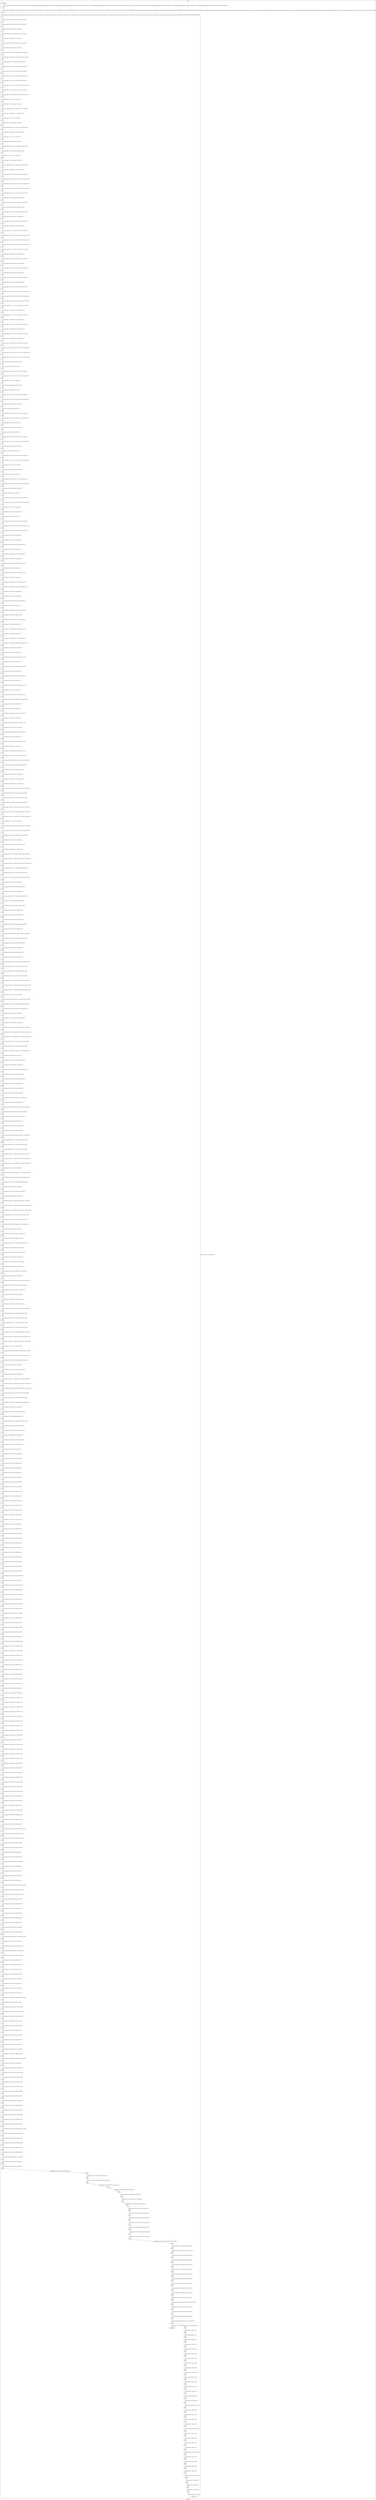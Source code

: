digraph G {
label="Btor2XCFA";
subgraph cluster_0 {
label="main";
main_init[];
l1[];
l3[];
l4[];
l5[];
l6[];
l7[];
l8[];
l9[];
l10[];
l11[];
l12[];
l13[];
l14[];
l15[];
l16[];
l17[];
l18[];
l19[];
l20[];
l21[];
l22[];
l23[];
l24[];
l25[];
l26[];
l27[];
l28[];
l29[];
l30[];
l31[];
l32[];
l33[];
l34[];
l35[];
l36[];
l37[];
l38[];
l39[];
l40[];
l41[];
l42[];
l43[];
l44[];
l45[];
l46[];
l47[];
l48[];
l49[];
l50[];
l51[];
l52[];
l53[];
l54[];
l55[];
l56[];
l57[];
l58[];
l59[];
l60[];
l61[];
l62[];
l63[];
l64[];
l65[];
l66[];
l67[];
l68[];
l69[];
l70[];
l71[];
l72[];
l73[];
l74[];
l75[];
l76[];
l77[];
l78[];
l79[];
l80[];
l81[];
l82[];
l83[];
l84[];
l85[];
l86[];
l87[];
l88[];
l89[];
l90[];
l91[];
l92[];
l93[];
l94[];
l95[];
l96[];
l97[];
l98[];
l99[];
l100[];
l101[];
l102[];
l103[];
l104[];
l105[];
l106[];
l107[];
l108[];
l109[];
l110[];
l111[];
l112[];
l113[];
l114[];
l115[];
l116[];
l117[];
l118[];
l119[];
l120[];
l121[];
l122[];
l123[];
l124[];
l125[];
l126[];
l127[];
l128[];
l129[];
l130[];
l131[];
l132[];
l133[];
l134[];
l135[];
l136[];
l137[];
l138[];
l139[];
l140[];
l141[];
l142[];
l143[];
l144[];
l145[];
l146[];
l147[];
l148[];
l149[];
l150[];
l151[];
l152[];
l153[];
l154[];
l155[];
l156[];
l157[];
l158[];
l159[];
l160[];
l161[];
l162[];
l163[];
l164[];
l165[];
l166[];
l167[];
l168[];
l169[];
l170[];
l171[];
l172[];
l173[];
l174[];
l175[];
l176[];
l177[];
l178[];
l179[];
l180[];
l181[];
l182[];
l183[];
l184[];
l185[];
l186[];
l187[];
l188[];
l189[];
l190[];
l191[];
l192[];
l193[];
l194[];
l195[];
l196[];
l197[];
l198[];
l199[];
l200[];
l201[];
l202[];
l203[];
l204[];
l205[];
l206[];
l207[];
l208[];
l209[];
l210[];
l211[];
l212[];
l213[];
l214[];
l215[];
l216[];
l217[];
l218[];
l219[];
l220[];
l221[];
l222[];
l223[];
l224[];
l225[];
l226[];
l227[];
l228[];
l229[];
l230[];
l231[];
l232[];
l233[];
l234[];
l235[];
l236[];
l237[];
l238[];
l239[];
l240[];
l241[];
l242[];
l243[];
l244[];
l245[];
l246[];
l247[];
l248[];
l249[];
l250[];
l251[];
l252[];
l253[];
l254[];
l255[];
l256[];
l257[];
l258[];
l259[];
l260[];
l261[];
l262[];
l263[];
l264[];
l265[];
l266[];
l267[];
l268[];
l269[];
l270[];
l271[];
l272[];
l273[];
l274[];
l275[];
l276[];
l277[];
l278[];
l279[];
l280[];
l281[];
l282[];
l283[];
l284[];
l285[];
l286[];
l287[];
l288[];
l289[];
l290[];
l291[];
l292[];
l293[];
l294[];
l295[];
l296[];
l297[];
l298[];
l299[];
l300[];
l301[];
l302[];
l303[];
l304[];
l305[];
l306[];
l307[];
l308[];
l309[];
l310[];
l311[];
l312[];
l313[];
l314[];
l315[];
l316[];
l317[];
l318[];
l319[];
l320[];
l321[];
l322[];
l323[];
l324[];
l325[];
l326[];
l327[];
l328[];
l329[];
l330[];
l331[];
l332[];
l333[];
l334[];
l335[];
l336[];
l337[];
l338[];
l339[];
l340[];
l341[];
l342[];
l343[];
l344[];
l345[];
l346[];
l347[];
l348[];
l349[];
l350[];
l351[];
l352[];
l353[];
l354[];
l355[];
l356[];
l357[];
l358[];
l359[];
l360[];
l361[];
l362[];
l363[];
l364[];
l365[];
l366[];
l367[];
l368[];
l369[];
l370[];
l371[];
l372[];
l373[];
l374[];
l375[];
l376[];
l377[];
l378[];
l379[];
l380[];
l381[];
l382[];
l383[];
l384[];
l385[];
l386[];
l387[];
l388[];
l389[];
l390[];
l391[];
l392[];
l393[];
l394[];
l395[];
l396[];
l397[];
l398[];
l399[];
l400[];
l401[];
l402[];
l403[];
l404[];
l405[];
l406[];
l407[];
l408[];
l409[];
l410[];
l411[];
l412[];
l413[];
l414[];
l415[];
l416[];
l417[];
l418[];
l419[];
l420[];
l421[];
l422[];
l423[];
l424[];
l425[];
l426[];
l427[];
l428[];
l429[];
l430[];
l431[];
l432[];
l433[];
l434[];
l435[];
l436[];
l437[];
l438[];
l439[];
l440[];
l441[];
l442[];
l443[];
l444[];
l445[];
l446[];
l447[];
l448[];
l449[];
l450[];
l451[];
l452[];
l453[];
l454[];
l455[];
l456[];
l457[];
l458[];
l459[];
l460[];
l461[];
l462[];
l463[];
l464[];
l465[];
l466[];
l467[];
l468[];
l469[];
l470[];
l471[];
l472[];
l473[];
l474[];
l475[];
l476[];
l477[];
l478[];
l479[];
l480[];
l481[];
l482[];
l483[];
l484[];
l485[];
l486[];
l487[];
l488[];
l489[];
l490[];
l491[];
l492[];
l493[];
l494[];
l495[];
l496[];
main_error[];
l497[];
l498[];
l499[];
l500[];
l501[];
l502[];
l503[];
l504[];
l505[];
l506[];
l507[];
l508[];
l509[];
l510[];
l511[];
l512[];
l513[];
l514[];
l515[];
l516[];
l517[];
l518[];
l519[];
l520[];
l521[];
l522[];
l523[];
l524[];
l525[];
l526[];
l527[];
l528[];
l529[];
l530[];
l531[];
l532[];
l533[];
main_init -> l1 [label="[(assign const_5 #b00000000),(assign const_38 #b0),(assign const_81 #b00000000000000000000000000000001),(assign const_82 #b00000000000000000000000000000000),(assign const_94 #b00000000),(assign const_115 #b000000000000000000000000),(assign const_120 #b00000011),(assign const_126 #b00000010),(assign const_132 #b00000001),(assign const_156 #b00000000000000000000000000000010),(assign const_170 #b00000000000000000000000000000011),(assign const_313 #b00000000000000000000000000000100),(assign const_338 #b00000100)] "];
l3 -> l4 [label="[(havoc input_93),(havoc input_95),(havoc input_99),(havoc input_100),(havoc input_104),(havoc input_105),(havoc input_109),(havoc input_110),(havoc input_114),(havoc input_121),(havoc input_127),(havoc input_133),(havoc input_184),(havoc input_187),(havoc input_191),(havoc input_198),(havoc input_201),(havoc input_205),(havoc input_212),(havoc input_215),(havoc input_219),(havoc input_226),(havoc input_229),(havoc input_233),(havoc input_243),(havoc input_261),(havoc input_279),(havoc input_297)] "];
l4 -> l5 [label="[(assign ternary_83 (ite (= state_41 #b1) const_81 const_82))] "];
l5 -> l6 [label="[(assign ternary_84 (ite (= state_51 #b1) const_81 const_82))] "];
l6 -> l7 [label="[(assign binary_85 (bvadd ternary_83 ternary_84))] "];
l7 -> l8 [label="[(assign ternary_86 (ite (= state_61 #b1) const_81 const_82))] "];
l8 -> l9 [label="[(assign binary_87 (bvadd binary_85 ternary_86))] "];
l9 -> l10 [label="[(assign ternary_88 (ite (= state_71 #b1) const_81 const_82))] "];
l10 -> l11 [label="[(assign binary_89 (bvadd binary_87 ternary_88))] "];
l11 -> l12 [label="[(assign comparison_90 (ite (bvule binary_89 const_81) #b1 #b0))] "];
l12 -> l13 [label="[(assign binary_91 (bvand (bvnot state_79) (bvnot comparison_90)))] "];
l13 -> l14 [label="[(assign ternary_96 (ite (= input_95 #b1) state_22 state_6))] "];
l14 -> l15 [label="[(assign ternary_97 (ite (= input_93 #b1) const_94 ternary_96))] "];
l15 -> l16 [label="[(assign ternary_101 (ite (= input_100 #b1) state_26 state_8))] "];
l16 -> l17 [label="[(assign ternary_102 (ite (= input_99 #b1) const_94 ternary_101))] "];
l17 -> l18 [label="[(assign ternary_106 (ite (= input_105 #b1) state_30 state_10))] "];
l18 -> l19 [label="[(assign ternary_107 (ite (= input_104 #b1) const_94 ternary_106))] "];
l19 -> l20 [label="[(assign ternary_111 (ite (= input_110 #b1) state_34 state_12))] "];
l20 -> l21 [label="[(assign ternary_112 (ite (= input_109 #b1) const_94 ternary_111))] "];
l21 -> l22 [label="[(assign binary_116 (++ const_115 state_34))] "];
l22 -> l23 [label="[(assign binary_117 (bvsub binary_116 const_81))] "];
l23 -> l24 [label="[(assign comparison_118 (ite (= const_82 binary_117) #b1 #b0))] "];
l24 -> l25 [label="[(assign binary_119 (bvand input_114 comparison_118))] "];
l25 -> l26 [label="[(assign binary_122 (++ const_115 state_30))] "];
l26 -> l27 [label="[(assign binary_123 (bvsub binary_122 const_81))] "];
l27 -> l28 [label="[(assign comparison_124 (ite (= const_82 binary_123) #b1 #b0))] "];
l28 -> l29 [label="[(assign binary_125 (bvand input_121 comparison_124))] "];
l29 -> l30 [label="[(assign binary_128 (++ const_115 state_26))] "];
l30 -> l31 [label="[(assign binary_129 (bvsub binary_128 const_81))] "];
l31 -> l32 [label="[(assign comparison_130 (ite (= const_82 binary_129) #b1 #b0))] "];
l32 -> l33 [label="[(assign binary_131 (bvand input_127 comparison_130))] "];
l33 -> l34 [label="[(assign binary_134 (++ const_115 state_22))] "];
l34 -> l35 [label="[(assign binary_135 (bvsub binary_134 const_81))] "];
l35 -> l36 [label="[(assign comparison_136 (ite (= const_82 binary_135) #b1 #b0))] "];
l36 -> l37 [label="[(assign binary_137 (bvand input_133 comparison_136))] "];
l37 -> l38 [label="[(assign ternary_138 (ite (= binary_137 #b1) const_94 state_14))] "];
l38 -> l39 [label="[(assign ternary_139 (ite (= binary_131 #b1) const_132 ternary_138))] "];
l39 -> l40 [label="[(assign ternary_140 (ite (= binary_125 #b1) const_126 ternary_139))] "];
l40 -> l41 [label="[(assign ternary_141 (ite (= binary_119 #b1) const_120 ternary_140))] "];
l41 -> l42 [label="[(assign comparison_143 (ite (= const_81 binary_117) #b1 #b0))] "];
l42 -> l43 [label="[(assign binary_144 (bvand input_114 comparison_143))] "];
l43 -> l44 [label="[(assign comparison_145 (ite (= const_81 binary_123) #b1 #b0))] "];
l44 -> l45 [label="[(assign binary_146 (bvand input_121 comparison_145))] "];
l45 -> l46 [label="[(assign comparison_147 (ite (= const_81 binary_129) #b1 #b0))] "];
l46 -> l47 [label="[(assign binary_148 (bvand input_127 comparison_147))] "];
l47 -> l48 [label="[(assign comparison_149 (ite (= const_81 binary_135) #b1 #b0))] "];
l48 -> l49 [label="[(assign binary_150 (bvand input_133 comparison_149))] "];
l49 -> l50 [label="[(assign ternary_151 (ite (= binary_150 #b1) const_94 state_16))] "];
l50 -> l51 [label="[(assign ternary_152 (ite (= binary_148 #b1) const_132 ternary_151))] "];
l51 -> l52 [label="[(assign ternary_153 (ite (= binary_146 #b1) const_126 ternary_152))] "];
l52 -> l53 [label="[(assign ternary_154 (ite (= binary_144 #b1) const_120 ternary_153))] "];
l53 -> l54 [label="[(assign comparison_157 (ite (= const_156 binary_117) #b1 #b0))] "];
l54 -> l55 [label="[(assign binary_158 (bvand input_114 comparison_157))] "];
l55 -> l56 [label="[(assign comparison_159 (ite (= const_156 binary_123) #b1 #b0))] "];
l56 -> l57 [label="[(assign binary_160 (bvand input_121 comparison_159))] "];
l57 -> l58 [label="[(assign comparison_161 (ite (= const_156 binary_129) #b1 #b0))] "];
l58 -> l59 [label="[(assign binary_162 (bvand input_127 comparison_161))] "];
l59 -> l60 [label="[(assign comparison_163 (ite (= const_156 binary_135) #b1 #b0))] "];
l60 -> l61 [label="[(assign binary_164 (bvand input_133 comparison_163))] "];
l61 -> l62 [label="[(assign ternary_165 (ite (= binary_164 #b1) const_94 state_18))] "];
l62 -> l63 [label="[(assign ternary_166 (ite (= binary_162 #b1) const_132 ternary_165))] "];
l63 -> l64 [label="[(assign ternary_167 (ite (= binary_160 #b1) const_126 ternary_166))] "];
l64 -> l65 [label="[(assign ternary_168 (ite (= binary_158 #b1) const_120 ternary_167))] "];
l65 -> l66 [label="[(assign comparison_171 (ite (= const_170 binary_117) #b1 #b0))] "];
l66 -> l67 [label="[(assign binary_172 (bvand input_114 comparison_171))] "];
l67 -> l68 [label="[(assign comparison_173 (ite (= const_170 binary_123) #b1 #b0))] "];
l68 -> l69 [label="[(assign binary_174 (bvand input_121 comparison_173))] "];
l69 -> l70 [label="[(assign comparison_175 (ite (= const_170 binary_129) #b1 #b0))] "];
l70 -> l71 [label="[(assign binary_176 (bvand input_127 comparison_175))] "];
l71 -> l72 [label="[(assign comparison_177 (ite (= const_170 binary_135) #b1 #b0))] "];
l72 -> l73 [label="[(assign binary_178 (bvand input_133 comparison_177))] "];
l73 -> l74 [label="[(assign ternary_179 (ite (= binary_178 #b1) const_94 state_20))] "];
l74 -> l75 [label="[(assign ternary_180 (ite (= binary_176 #b1) const_132 ternary_179))] "];
l75 -> l76 [label="[(assign ternary_181 (ite (= binary_174 #b1) const_126 ternary_180))] "];
l76 -> l77 [label="[(assign ternary_182 (ite (= binary_172 #b1) const_120 ternary_181))] "];
l77 -> l78 [label="[(assign binary_185 (bvadd const_81 binary_134))] "];
l78 -> l79 [label="[(assign slice_186 (extract binary_185 0 8))] "];
l79 -> l80 [label="[(assign ternary_188 (ite (= input_187 #b1) const_132 state_22))] "];
l80 -> l81 [label="[(assign ternary_189 (ite (= input_184 #b1) slice_186 ternary_188))] "];
l81 -> l82 [label="[(assign binary_192 (++ const_115 state_24))] "];
l82 -> l83 [label="[(assign binary_193 (bvadd const_81 binary_192))] "];
l83 -> l84 [label="[(assign slice_194 (extract binary_193 0 8))] "];
l84 -> l85 [label="[(assign ternary_195 (ite (= input_133 #b1) const_94 state_24))] "];
l85 -> l86 [label="[(assign ternary_196 (ite (= input_191 #b1) slice_194 ternary_195))] "];
l86 -> l87 [label="[(assign binary_199 (bvadd const_81 binary_128))] "];
l87 -> l88 [label="[(assign slice_200 (extract binary_199 0 8))] "];
l88 -> l89 [label="[(assign ternary_202 (ite (= input_201 #b1) const_132 state_26))] "];
l89 -> l90 [label="[(assign ternary_203 (ite (= input_198 #b1) slice_200 ternary_202))] "];
l90 -> l91 [label="[(assign binary_206 (++ const_115 state_28))] "];
l91 -> l92 [label="[(assign binary_207 (bvadd const_81 binary_206))] "];
l92 -> l93 [label="[(assign slice_208 (extract binary_207 0 8))] "];
l93 -> l94 [label="[(assign ternary_209 (ite (= input_127 #b1) const_94 state_28))] "];
l94 -> l95 [label="[(assign ternary_210 (ite (= input_205 #b1) slice_208 ternary_209))] "];
l95 -> l96 [label="[(assign binary_213 (bvadd const_81 binary_122))] "];
l96 -> l97 [label="[(assign slice_214 (extract binary_213 0 8))] "];
l97 -> l98 [label="[(assign ternary_216 (ite (= input_215 #b1) const_132 state_30))] "];
l98 -> l99 [label="[(assign ternary_217 (ite (= input_212 #b1) slice_214 ternary_216))] "];
l99 -> l100 [label="[(assign binary_220 (++ const_115 state_32))] "];
l100 -> l101 [label="[(assign binary_221 (bvadd const_81 binary_220))] "];
l101 -> l102 [label="[(assign slice_222 (extract binary_221 0 8))] "];
l102 -> l103 [label="[(assign ternary_223 (ite (= input_121 #b1) const_94 state_32))] "];
l103 -> l104 [label="[(assign ternary_224 (ite (= input_219 #b1) slice_222 ternary_223))] "];
l104 -> l105 [label="[(assign binary_227 (bvadd const_81 binary_116))] "];
l105 -> l106 [label="[(assign slice_228 (extract binary_227 0 8))] "];
l106 -> l107 [label="[(assign ternary_230 (ite (= input_229 #b1) const_132 state_34))] "];
l107 -> l108 [label="[(assign ternary_231 (ite (= input_226 #b1) slice_228 ternary_230))] "];
l108 -> l109 [label="[(assign binary_234 (++ const_115 state_36))] "];
l109 -> l110 [label="[(assign binary_235 (bvadd const_81 binary_234))] "];
l110 -> l111 [label="[(assign slice_236 (extract binary_235 0 8))] "];
l111 -> l112 [label="[(assign ternary_237 (ite (= input_114 #b1) const_94 state_36))] "];
l112 -> l113 [label="[(assign ternary_238 (ite (= input_233 #b1) slice_236 ternary_237))] "];
l113 -> l114 [label="[(assign binary_240 (bvand (bvnot state_39) (bvnot input_187)))] "];
l114 -> l115 [label="[(assign binary_241 (bvor binary_240 input_93))] "];
l115 -> l116 [label="[(assign binary_244 (bvor state_41 input_243))] "];
l116 -> l117 [label="[(assign binary_245 (bvand binary_244 (bvnot input_93)))] "];
l117 -> l118 [label="[(assign binary_247 (bvor state_43 input_187))] "];
l118 -> l119 [label="[(assign binary_248 (bvand binary_247 (bvnot input_95)))] "];
l119 -> l120 [label="[(assign binary_249 (bvor binary_248 input_184))] "];
l120 -> l121 [label="[(assign binary_250 (bvand binary_249 (bvnot input_243)))] "];
l121 -> l122 [label="[(assign binary_252 (bvor state_45 input_95))] "];
l122 -> l123 [label="[(assign binary_253 (bvand binary_252 (bvnot input_133)))] "];
l123 -> l124 [label="[(assign binary_255 (bvor state_47 input_133))] "];
l124 -> l125 [label="[(assign binary_256 (bvand binary_255 (bvnot input_184)))] "];
l125 -> l126 [label="[(assign binary_258 (bvand (bvnot state_49) (bvnot input_201)))] "];
l126 -> l127 [label="[(assign binary_259 (bvor binary_258 input_99))] "];
l127 -> l128 [label="[(assign binary_262 (bvor state_51 input_261))] "];
l128 -> l129 [label="[(assign binary_263 (bvand binary_262 (bvnot input_99)))] "];
l129 -> l130 [label="[(assign binary_265 (bvor state_53 input_201))] "];
l130 -> l131 [label="[(assign binary_266 (bvand binary_265 (bvnot input_100)))] "];
l131 -> l132 [label="[(assign binary_267 (bvor binary_266 input_198))] "];
l132 -> l133 [label="[(assign binary_268 (bvand binary_267 (bvnot input_261)))] "];
l133 -> l134 [label="[(assign binary_270 (bvor state_55 input_100))] "];
l134 -> l135 [label="[(assign binary_271 (bvand binary_270 (bvnot input_127)))] "];
l135 -> l136 [label="[(assign binary_273 (bvor state_57 input_127))] "];
l136 -> l137 [label="[(assign binary_274 (bvand binary_273 (bvnot input_198)))] "];
l137 -> l138 [label="[(assign binary_276 (bvand (bvnot state_59) (bvnot input_215)))] "];
l138 -> l139 [label="[(assign binary_277 (bvor binary_276 input_104))] "];
l139 -> l140 [label="[(assign binary_280 (bvor state_61 input_279))] "];
l140 -> l141 [label="[(assign binary_281 (bvand binary_280 (bvnot input_104)))] "];
l141 -> l142 [label="[(assign binary_283 (bvor state_63 input_215))] "];
l142 -> l143 [label="[(assign binary_284 (bvand binary_283 (bvnot input_105)))] "];
l143 -> l144 [label="[(assign binary_285 (bvor binary_284 input_212))] "];
l144 -> l145 [label="[(assign binary_286 (bvand binary_285 (bvnot input_279)))] "];
l145 -> l146 [label="[(assign binary_288 (bvor state_65 input_105))] "];
l146 -> l147 [label="[(assign binary_289 (bvand binary_288 (bvnot input_121)))] "];
l147 -> l148 [label="[(assign binary_291 (bvor state_67 input_121))] "];
l148 -> l149 [label="[(assign binary_292 (bvand binary_291 (bvnot input_212)))] "];
l149 -> l150 [label="[(assign binary_294 (bvand (bvnot state_69) (bvnot input_229)))] "];
l150 -> l151 [label="[(assign binary_295 (bvor binary_294 input_109))] "];
l151 -> l152 [label="[(assign binary_298 (bvor state_71 input_297))] "];
l152 -> l153 [label="[(assign binary_299 (bvand binary_298 (bvnot input_109)))] "];
l153 -> l154 [label="[(assign binary_301 (bvor state_73 input_229))] "];
l154 -> l155 [label="[(assign binary_302 (bvand binary_301 (bvnot input_110)))] "];
l155 -> l156 [label="[(assign binary_303 (bvor binary_302 input_226))] "];
l156 -> l157 [label="[(assign binary_304 (bvand binary_303 (bvnot input_297)))] "];
l157 -> l158 [label="[(assign binary_306 (bvor state_75 input_110))] "];
l158 -> l159 [label="[(assign binary_307 (bvand binary_306 (bvnot input_114)))] "];
l159 -> l160 [label="[(assign binary_309 (bvor state_77 input_114))] "];
l160 -> l161 [label="[(assign binary_310 (bvand binary_309 (bvnot input_226)))] "];
l161 -> l162 [label="[(assign binary_312 (bvor (bvnot state_39) (bvnot input_187)))] "];
l162 -> l163 [label="[(assign comparison_314 (ite (bvule const_313 binary_134) #b1 #b0))] "];
l163 -> l164 [label="[(assign binary_315 (bvand state_43 (bvnot comparison_314)))] "];
l164 -> l165 [label="[(assign binary_316 (bvor (bvnot input_95) binary_315))] "];
l165 -> l166 [label="[(assign binary_317 (bvand binary_312 binary_316))] "];
l166 -> l167 [label="[(assign binary_318 (bvor state_45 (bvnot input_133)))] "];
l167 -> l168 [label="[(assign binary_319 (bvand binary_317 binary_318))] "];
l168 -> l169 [label="[(assign comparison_320 (ite (bvule const_313 binary_192) #b1 #b0))] "];
l169 -> l170 [label="[(assign comparison_321 (ite (= const_94 state_24) #b1 #b0))] "];
l170 -> l171 [label="[(assign comparison_322 (ite (= const_132 state_24) #b1 #b0))] "];
l171 -> l172 [label="[(assign comparison_323 (ite (= const_126 state_24) #b1 #b0))] "];
l172 -> l173 [label="[(assign ternary_324 (ite (= comparison_323 #b1) state_10 state_12))] "];
l173 -> l174 [label="[(assign ternary_325 (ite (= comparison_322 #b1) state_8 ternary_324))] "];
l174 -> l175 [label="[(assign ternary_326 (ite (= comparison_321 #b1) state_6 ternary_325))] "];
l175 -> l176 [label="[(assign binary_327 (++ const_115 ternary_326))] "];
l176 -> l177 [label="[(assign comparison_328 (ite (bvule binary_134 binary_327) #b1 #b0))] "];
l177 -> l178 [label="[(assign binary_329 (bvor comparison_321 (bvnot comparison_328)))] "];
l178 -> l179 [label="[(assign binary_330 (bvand (bvnot comparison_320) binary_329))] "];
l179 -> l180 [label="[(assign binary_331 (bvand state_47 binary_330))] "];
l180 -> l181 [label="[(assign binary_332 (bvor (bvnot input_191) binary_331))] "];
l181 -> l182 [label="[(assign binary_333 (bvand binary_319 binary_332))] "];
l182 -> l183 [label="[(assign ternary_334 (ite (= comparison_163 #b1) state_18 state_20))] "];
l183 -> l184 [label="[(assign ternary_335 (ite (= comparison_149 #b1) state_16 ternary_334))] "];
l184 -> l185 [label="[(assign ternary_336 (ite (= comparison_136 #b1) state_14 ternary_335))] "];
l185 -> l186 [label="[(assign comparison_337 (ite (= const_94 ternary_336) #b1 #b0))] "];
l186 -> l187 [label="[(assign comparison_339 (ite (= const_338 state_24) #b1 #b0))] "];
l187 -> l188 [label="[(assign binary_340 (bvor (bvnot comparison_337) comparison_339))] "];
l188 -> l189 [label="[(assign binary_341 (bvand state_47 binary_340))] "];
l189 -> l190 [label="[(assign binary_342 (bvor (bvnot input_184) binary_341))] "];
l190 -> l191 [label="[(assign binary_343 (bvand binary_333 binary_342))] "];
l191 -> l192 [label="[(assign comparison_344 (ite (= const_338 state_22) #b1 #b0))] "];
l192 -> l193 [label="[(assign binary_345 (bvand state_43 comparison_344))] "];
l193 -> l194 [label="[(assign binary_346 (bvor (bvnot input_243) binary_345))] "];
l194 -> l195 [label="[(assign binary_347 (bvand binary_343 binary_346))] "];
l195 -> l196 [label="[(assign binary_348 (bvor state_41 (bvnot input_93)))] "];
l196 -> l197 [label="[(assign binary_349 (bvand binary_347 binary_348))] "];
l197 -> l198 [label="[(assign binary_350 (bvor (bvnot state_49) (bvnot input_201)))] "];
l198 -> l199 [label="[(assign binary_351 (bvand binary_349 binary_350))] "];
l199 -> l200 [label="[(assign comparison_352 (ite (bvule const_313 binary_128) #b1 #b0))] "];
l200 -> l201 [label="[(assign binary_353 (bvand state_53 (bvnot comparison_352)))] "];
l201 -> l202 [label="[(assign binary_354 (bvor (bvnot input_100) binary_353))] "];
l202 -> l203 [label="[(assign binary_355 (bvand binary_351 binary_354))] "];
l203 -> l204 [label="[(assign binary_356 (bvor state_55 (bvnot input_127)))] "];
l204 -> l205 [label="[(assign binary_357 (bvand binary_355 binary_356))] "];
l205 -> l206 [label="[(assign comparison_358 (ite (bvule const_313 binary_206) #b1 #b0))] "];
l206 -> l207 [label="[(assign comparison_359 (ite (= const_132 state_28) #b1 #b0))] "];
l207 -> l208 [label="[(assign comparison_360 (ite (= const_94 state_28) #b1 #b0))] "];
l208 -> l209 [label="[(assign comparison_361 (ite (= const_126 state_28) #b1 #b0))] "];
l209 -> l210 [label="[(assign ternary_362 (ite (= comparison_361 #b1) state_10 state_12))] "];
l210 -> l211 [label="[(assign ternary_363 (ite (= comparison_359 #b1) state_8 ternary_362))] "];
l211 -> l212 [label="[(assign ternary_364 (ite (= comparison_360 #b1) state_6 ternary_363))] "];
l212 -> l213 [label="[(assign binary_365 (++ const_115 ternary_364))] "];
l213 -> l214 [label="[(assign comparison_366 (ite (bvule binary_128 binary_365) #b1 #b0))] "];
l214 -> l215 [label="[(assign binary_367 (bvor comparison_359 (bvnot comparison_366)))] "];
l215 -> l216 [label="[(assign binary_368 (bvand (bvnot comparison_358) binary_367))] "];
l216 -> l217 [label="[(assign binary_369 (bvand state_57 binary_368))] "];
l217 -> l218 [label="[(assign binary_370 (bvor (bvnot input_205) binary_369))] "];
l218 -> l219 [label="[(assign binary_371 (bvand binary_357 binary_370))] "];
l219 -> l220 [label="[(assign ternary_372 (ite (= comparison_161 #b1) state_18 state_20))] "];
l220 -> l221 [label="[(assign ternary_373 (ite (= comparison_147 #b1) state_16 ternary_372))] "];
l221 -> l222 [label="[(assign ternary_374 (ite (= comparison_130 #b1) state_14 ternary_373))] "];
l222 -> l223 [label="[(assign comparison_375 (ite (= const_132 ternary_374) #b1 #b0))] "];
l223 -> l224 [label="[(assign comparison_376 (ite (= const_338 state_28) #b1 #b0))] "];
l224 -> l225 [label="[(assign binary_377 (bvor (bvnot comparison_375) comparison_376))] "];
l225 -> l226 [label="[(assign binary_378 (bvand state_57 binary_377))] "];
l226 -> l227 [label="[(assign binary_379 (bvor (bvnot input_198) binary_378))] "];
l227 -> l228 [label="[(assign binary_380 (bvand binary_371 binary_379))] "];
l228 -> l229 [label="[(assign comparison_381 (ite (= const_338 state_26) #b1 #b0))] "];
l229 -> l230 [label="[(assign binary_382 (bvand state_53 comparison_381))] "];
l230 -> l231 [label="[(assign binary_383 (bvor (bvnot input_261) binary_382))] "];
l231 -> l232 [label="[(assign binary_384 (bvand binary_380 binary_383))] "];
l232 -> l233 [label="[(assign binary_385 (bvor state_51 (bvnot input_99)))] "];
l233 -> l234 [label="[(assign binary_386 (bvand binary_384 binary_385))] "];
l234 -> l235 [label="[(assign binary_387 (bvor (bvnot state_59) (bvnot input_215)))] "];
l235 -> l236 [label="[(assign binary_388 (bvand binary_386 binary_387))] "];
l236 -> l237 [label="[(assign comparison_389 (ite (bvule const_313 binary_122) #b1 #b0))] "];
l237 -> l238 [label="[(assign binary_390 (bvand state_63 (bvnot comparison_389)))] "];
l238 -> l239 [label="[(assign binary_391 (bvor (bvnot input_105) binary_390))] "];
l239 -> l240 [label="[(assign binary_392 (bvand binary_388 binary_391))] "];
l240 -> l241 [label="[(assign binary_393 (bvor state_65 (bvnot input_121)))] "];
l241 -> l242 [label="[(assign binary_394 (bvand binary_392 binary_393))] "];
l242 -> l243 [label="[(assign comparison_395 (ite (bvule const_313 binary_220) #b1 #b0))] "];
l243 -> l244 [label="[(assign comparison_396 (ite (= const_126 state_32) #b1 #b0))] "];
l244 -> l245 [label="[(assign comparison_397 (ite (= const_94 state_32) #b1 #b0))] "];
l245 -> l246 [label="[(assign comparison_398 (ite (= const_132 state_32) #b1 #b0))] "];
l246 -> l247 [label="[(assign ternary_399 (ite (= comparison_396 #b1) state_10 state_12))] "];
l247 -> l248 [label="[(assign ternary_400 (ite (= comparison_398 #b1) state_8 ternary_399))] "];
l248 -> l249 [label="[(assign ternary_401 (ite (= comparison_397 #b1) state_6 ternary_400))] "];
l249 -> l250 [label="[(assign binary_402 (++ const_115 ternary_401))] "];
l250 -> l251 [label="[(assign comparison_403 (ite (bvule binary_122 binary_402) #b1 #b0))] "];
l251 -> l252 [label="[(assign binary_404 (bvor comparison_396 (bvnot comparison_403)))] "];
l252 -> l253 [label="[(assign binary_405 (bvand (bvnot comparison_395) binary_404))] "];
l253 -> l254 [label="[(assign binary_406 (bvand state_67 binary_405))] "];
l254 -> l255 [label="[(assign binary_407 (bvor (bvnot input_219) binary_406))] "];
l255 -> l256 [label="[(assign binary_408 (bvand binary_394 binary_407))] "];
l256 -> l257 [label="[(assign ternary_409 (ite (= comparison_159 #b1) state_18 state_20))] "];
l257 -> l258 [label="[(assign ternary_410 (ite (= comparison_145 #b1) state_16 ternary_409))] "];
l258 -> l259 [label="[(assign ternary_411 (ite (= comparison_124 #b1) state_14 ternary_410))] "];
l259 -> l260 [label="[(assign comparison_412 (ite (= const_126 ternary_411) #b1 #b0))] "];
l260 -> l261 [label="[(assign comparison_413 (ite (= const_338 state_32) #b1 #b0))] "];
l261 -> l262 [label="[(assign binary_414 (bvor (bvnot comparison_412) comparison_413))] "];
l262 -> l263 [label="[(assign binary_415 (bvand state_67 binary_414))] "];
l263 -> l264 [label="[(assign binary_416 (bvor (bvnot input_212) binary_415))] "];
l264 -> l265 [label="[(assign binary_417 (bvand binary_408 binary_416))] "];
l265 -> l266 [label="[(assign comparison_418 (ite (= const_338 state_30) #b1 #b0))] "];
l266 -> l267 [label="[(assign binary_419 (bvand state_63 comparison_418))] "];
l267 -> l268 [label="[(assign binary_420 (bvor (bvnot input_279) binary_419))] "];
l268 -> l269 [label="[(assign binary_421 (bvand binary_417 binary_420))] "];
l269 -> l270 [label="[(assign binary_422 (bvor state_61 (bvnot input_104)))] "];
l270 -> l271 [label="[(assign binary_423 (bvand binary_421 binary_422))] "];
l271 -> l272 [label="[(assign binary_424 (bvor (bvnot state_69) (bvnot input_229)))] "];
l272 -> l273 [label="[(assign binary_425 (bvand binary_423 binary_424))] "];
l273 -> l274 [label="[(assign comparison_426 (ite (bvule const_313 binary_116) #b1 #b0))] "];
l274 -> l275 [label="[(assign binary_427 (bvand state_73 (bvnot comparison_426)))] "];
l275 -> l276 [label="[(assign binary_428 (bvor (bvnot input_110) binary_427))] "];
l276 -> l277 [label="[(assign binary_429 (bvand binary_425 binary_428))] "];
l277 -> l278 [label="[(assign binary_430 (bvor state_75 (bvnot input_114)))] "];
l278 -> l279 [label="[(assign binary_431 (bvand binary_429 binary_430))] "];
l279 -> l280 [label="[(assign comparison_432 (ite (bvule const_313 binary_234) #b1 #b0))] "];
l280 -> l281 [label="[(assign comparison_433 (ite (= const_120 state_36) #b1 #b0))] "];
l281 -> l282 [label="[(assign comparison_434 (ite (= const_94 state_36) #b1 #b0))] "];
l282 -> l283 [label="[(assign comparison_435 (ite (= const_132 state_36) #b1 #b0))] "];
l283 -> l284 [label="[(assign comparison_436 (ite (= const_126 state_36) #b1 #b0))] "];
l284 -> l285 [label="[(assign ternary_437 (ite (= comparison_436 #b1) state_10 state_12))] "];
l285 -> l286 [label="[(assign ternary_438 (ite (= comparison_435 #b1) state_8 ternary_437))] "];
l286 -> l287 [label="[(assign ternary_439 (ite (= comparison_434 #b1) state_6 ternary_438))] "];
l287 -> l288 [label="[(assign binary_440 (++ const_115 ternary_439))] "];
l288 -> l289 [label="[(assign comparison_441 (ite (bvule binary_116 binary_440) #b1 #b0))] "];
l289 -> l290 [label="[(assign binary_442 (bvor comparison_433 (bvnot comparison_441)))] "];
l290 -> l291 [label="[(assign binary_443 (bvand (bvnot comparison_432) binary_442))] "];
l291 -> l292 [label="[(assign binary_444 (bvand state_77 binary_443))] "];
l292 -> l293 [label="[(assign binary_445 (bvor (bvnot input_233) binary_444))] "];
l293 -> l294 [label="[(assign binary_446 (bvand binary_431 binary_445))] "];
l294 -> l295 [label="[(assign ternary_447 (ite (= comparison_157 #b1) state_18 state_20))] "];
l295 -> l296 [label="[(assign ternary_448 (ite (= comparison_143 #b1) state_16 ternary_447))] "];
l296 -> l297 [label="[(assign ternary_449 (ite (= comparison_118 #b1) state_14 ternary_448))] "];
l297 -> l298 [label="[(assign comparison_450 (ite (= const_120 ternary_449) #b1 #b0))] "];
l298 -> l299 [label="[(assign comparison_451 (ite (= const_338 state_36) #b1 #b0))] "];
l299 -> l300 [label="[(assign binary_452 (bvor (bvnot comparison_450) comparison_451))] "];
l300 -> l301 [label="[(assign binary_453 (bvand state_77 binary_452))] "];
l301 -> l302 [label="[(assign binary_454 (bvor (bvnot input_226) binary_453))] "];
l302 -> l303 [label="[(assign binary_455 (bvand binary_446 binary_454))] "];
l303 -> l304 [label="[(assign comparison_456 (ite (= const_338 state_34) #b1 #b0))] "];
l304 -> l305 [label="[(assign binary_457 (bvand state_73 comparison_456))] "];
l305 -> l306 [label="[(assign binary_458 (bvor (bvnot input_297) binary_457))] "];
l306 -> l307 [label="[(assign binary_459 (bvand binary_455 binary_458))] "];
l307 -> l308 [label="[(assign binary_460 (bvor state_71 (bvnot input_109)))] "];
l308 -> l309 [label="[(assign binary_461 (bvand binary_459 binary_460))] "];
l309 -> l310 [label="[(assign binary_462 (bvor input_187 input_95))] "];
l310 -> l311 [label="[(assign binary_463 (bvor input_133 binary_462))] "];
l311 -> l312 [label="[(assign binary_464 (bvor input_191 binary_463))] "];
l312 -> l313 [label="[(assign binary_465 (bvor input_184 binary_464))] "];
l313 -> l314 [label="[(assign binary_466 (bvor input_243 binary_465))] "];
l314 -> l315 [label="[(assign binary_467 (bvor input_93 binary_466))] "];
l315 -> l316 [label="[(assign binary_468 (bvor input_201 binary_467))] "];
l316 -> l317 [label="[(assign binary_469 (bvor input_100 binary_468))] "];
l317 -> l318 [label="[(assign binary_470 (bvor input_127 binary_469))] "];
l318 -> l319 [label="[(assign binary_471 (bvor input_205 binary_470))] "];
l319 -> l320 [label="[(assign binary_472 (bvor input_198 binary_471))] "];
l320 -> l321 [label="[(assign binary_473 (bvor input_261 binary_472))] "];
l321 -> l322 [label="[(assign binary_474 (bvor input_99 binary_473))] "];
l322 -> l323 [label="[(assign binary_475 (bvor input_215 binary_474))] "];
l323 -> l324 [label="[(assign binary_476 (bvor input_105 binary_475))] "];
l324 -> l325 [label="[(assign binary_477 (bvor input_121 binary_476))] "];
l325 -> l326 [label="[(assign binary_478 (bvor input_219 binary_477))] "];
l326 -> l327 [label="[(assign binary_479 (bvor input_212 binary_478))] "];
l327 -> l328 [label="[(assign binary_480 (bvor input_279 binary_479))] "];
l328 -> l329 [label="[(assign binary_481 (bvor input_104 binary_480))] "];
l329 -> l330 [label="[(assign binary_482 (bvor input_229 binary_481))] "];
l330 -> l331 [label="[(assign binary_483 (bvor input_110 binary_482))] "];
l331 -> l332 [label="[(assign binary_484 (bvor input_114 binary_483))] "];
l332 -> l333 [label="[(assign binary_485 (bvor input_233 binary_484))] "];
l333 -> l334 [label="[(assign binary_486 (bvor input_226 binary_485))] "];
l334 -> l335 [label="[(assign binary_487 (bvor input_297 binary_486))] "];
l335 -> l336 [label="[(assign binary_488 (bvor input_109 binary_487))] "];
l336 -> l337 [label="[(assign binary_489 (bvand binary_461 binary_488))] "];
l337 -> l338 [label="[(assign binary_490 (bvand input_187 input_95))] "];
l338 -> l339 [label="[(assign binary_491 (bvand input_133 binary_462))] "];
l339 -> l340 [label="[(assign binary_492 (bvor binary_490 binary_491))] "];
l340 -> l341 [label="[(assign binary_493 (bvand input_191 binary_463))] "];
l341 -> l342 [label="[(assign binary_494 (bvor binary_492 binary_493))] "];
l342 -> l343 [label="[(assign binary_495 (bvand input_184 binary_464))] "];
l343 -> l344 [label="[(assign binary_496 (bvor binary_494 binary_495))] "];
l344 -> l345 [label="[(assign binary_497 (bvand input_243 binary_465))] "];
l345 -> l346 [label="[(assign binary_498 (bvor binary_496 binary_497))] "];
l346 -> l347 [label="[(assign binary_499 (bvand input_93 binary_466))] "];
l347 -> l348 [label="[(assign binary_500 (bvor binary_498 binary_499))] "];
l348 -> l349 [label="[(assign binary_501 (bvand input_201 binary_467))] "];
l349 -> l350 [label="[(assign binary_502 (bvor binary_500 binary_501))] "];
l350 -> l351 [label="[(assign binary_503 (bvand input_100 binary_468))] "];
l351 -> l352 [label="[(assign binary_504 (bvor binary_502 binary_503))] "];
l352 -> l353 [label="[(assign binary_505 (bvand input_127 binary_469))] "];
l353 -> l354 [label="[(assign binary_506 (bvor binary_504 binary_505))] "];
l354 -> l355 [label="[(assign binary_507 (bvand input_205 binary_470))] "];
l355 -> l356 [label="[(assign binary_508 (bvor binary_506 binary_507))] "];
l356 -> l357 [label="[(assign binary_509 (bvand input_198 binary_471))] "];
l357 -> l358 [label="[(assign binary_510 (bvor binary_508 binary_509))] "];
l358 -> l359 [label="[(assign binary_511 (bvand input_261 binary_472))] "];
l359 -> l360 [label="[(assign binary_512 (bvor binary_510 binary_511))] "];
l360 -> l361 [label="[(assign binary_513 (bvand input_99 binary_473))] "];
l361 -> l362 [label="[(assign binary_514 (bvor binary_512 binary_513))] "];
l362 -> l363 [label="[(assign binary_515 (bvand input_215 binary_474))] "];
l363 -> l364 [label="[(assign binary_516 (bvor binary_514 binary_515))] "];
l364 -> l365 [label="[(assign binary_517 (bvand input_105 binary_475))] "];
l365 -> l366 [label="[(assign binary_518 (bvor binary_516 binary_517))] "];
l366 -> l367 [label="[(assign binary_519 (bvand input_121 binary_476))] "];
l367 -> l368 [label="[(assign binary_520 (bvor binary_518 binary_519))] "];
l368 -> l369 [label="[(assign binary_521 (bvand input_219 binary_477))] "];
l369 -> l370 [label="[(assign binary_522 (bvor binary_520 binary_521))] "];
l370 -> l371 [label="[(assign binary_523 (bvand input_212 binary_478))] "];
l371 -> l372 [label="[(assign binary_524 (bvor binary_522 binary_523))] "];
l372 -> l373 [label="[(assign binary_525 (bvand input_279 binary_479))] "];
l373 -> l374 [label="[(assign binary_526 (bvor binary_524 binary_525))] "];
l374 -> l375 [label="[(assign binary_527 (bvand input_104 binary_480))] "];
l375 -> l376 [label="[(assign binary_528 (bvor binary_526 binary_527))] "];
l376 -> l377 [label="[(assign binary_529 (bvand input_229 binary_481))] "];
l377 -> l378 [label="[(assign binary_530 (bvor binary_528 binary_529))] "];
l378 -> l379 [label="[(assign binary_531 (bvand input_110 binary_482))] "];
l379 -> l380 [label="[(assign binary_532 (bvor binary_530 binary_531))] "];
l380 -> l381 [label="[(assign binary_533 (bvand input_114 binary_483))] "];
l381 -> l382 [label="[(assign binary_534 (bvor binary_532 binary_533))] "];
l382 -> l383 [label="[(assign binary_535 (bvand input_233 binary_484))] "];
l383 -> l384 [label="[(assign binary_536 (bvor binary_534 binary_535))] "];
l384 -> l385 [label="[(assign binary_537 (bvand input_226 binary_485))] "];
l385 -> l386 [label="[(assign binary_538 (bvor binary_536 binary_537))] "];
l386 -> l387 [label="[(assign binary_539 (bvand input_297 binary_486))] "];
l387 -> l388 [label="[(assign binary_540 (bvor binary_538 binary_539))] "];
l388 -> l389 [label="[(assign binary_541 (bvand input_109 binary_487))] "];
l389 -> l390 [label="[(assign binary_542 (bvor binary_540 binary_541))] "];
l390 -> l391 [label="[(assign binary_543 (bvand binary_489 (bvnot binary_542)))] "];
l391 -> l392 [label="[(assign binary_544 (bvand (bvnot state_39) state_41))] "];
l392 -> l393 [label="[(assign binary_545 (bvor (bvnot state_39) state_41))] "];
l393 -> l394 [label="[(assign binary_546 (bvand state_43 binary_545))] "];
l394 -> l395 [label="[(assign binary_547 (bvor binary_544 binary_546))] "];
l395 -> l396 [label="[(assign binary_548 (bvor state_43 binary_545))] "];
l396 -> l397 [label="[(assign binary_549 (bvand state_45 binary_548))] "];
l397 -> l398 [label="[(assign binary_550 (bvor binary_547 binary_549))] "];
l398 -> l399 [label="[(assign binary_551 (bvor state_45 binary_548))] "];
l399 -> l400 [label="[(assign binary_552 (bvand state_47 binary_551))] "];
l400 -> l401 [label="[(assign binary_553 (bvor binary_550 binary_552))] "];
l401 -> l402 [label="[(assign binary_554 (bvor state_47 binary_551))] "];
l402 -> l403 [label="[(assign binary_555 (bvand (bvnot binary_553) binary_554))] "];
l403 -> l404 [label="[(assign binary_556 (bvand (bvnot state_49) state_51))] "];
l404 -> l405 [label="[(assign binary_557 (bvor (bvnot state_49) state_51))] "];
l405 -> l406 [label="[(assign binary_558 (bvand state_53 binary_557))] "];
l406 -> l407 [label="[(assign binary_559 (bvor binary_556 binary_558))] "];
l407 -> l408 [label="[(assign binary_560 (bvor state_53 binary_557))] "];
l408 -> l409 [label="[(assign binary_561 (bvand state_55 binary_560))] "];
l409 -> l410 [label="[(assign binary_562 (bvor binary_559 binary_561))] "];
l410 -> l411 [label="[(assign binary_563 (bvor state_55 binary_560))] "];
l411 -> l412 [label="[(assign binary_564 (bvand state_57 binary_563))] "];
l412 -> l413 [label="[(assign binary_565 (bvor binary_562 binary_564))] "];
l413 -> l414 [label="[(assign binary_566 (bvand binary_555 (bvnot binary_565)))] "];
l414 -> l415 [label="[(assign binary_567 (bvor state_57 binary_563))] "];
l415 -> l416 [label="[(assign binary_568 (bvand binary_566 binary_567))] "];
l416 -> l417 [label="[(assign binary_569 (bvand (bvnot state_59) state_61))] "];
l417 -> l418 [label="[(assign binary_570 (bvor (bvnot state_59) state_61))] "];
l418 -> l419 [label="[(assign binary_571 (bvand state_63 binary_570))] "];
l419 -> l420 [label="[(assign binary_572 (bvor binary_569 binary_571))] "];
l420 -> l421 [label="[(assign binary_573 (bvor state_63 binary_570))] "];
l421 -> l422 [label="[(assign binary_574 (bvand state_65 binary_573))] "];
l422 -> l423 [label="[(assign binary_575 (bvor binary_572 binary_574))] "];
l423 -> l424 [label="[(assign binary_576 (bvor state_65 binary_573))] "];
l424 -> l425 [label="[(assign binary_577 (bvand state_67 binary_576))] "];
l425 -> l426 [label="[(assign binary_578 (bvor binary_575 binary_577))] "];
l426 -> l427 [label="[(assign binary_579 (bvand binary_568 (bvnot binary_578)))] "];
l427 -> l428 [label="[(assign binary_580 (bvor state_67 binary_576))] "];
l428 -> l429 [label="[(assign binary_581 (bvand binary_579 binary_580))] "];
l429 -> l430 [label="[(assign binary_582 (bvand (bvnot state_69) state_71))] "];
l430 -> l431 [label="[(assign binary_583 (bvor (bvnot state_69) state_71))] "];
l431 -> l432 [label="[(assign binary_584 (bvand state_73 binary_583))] "];
l432 -> l433 [label="[(assign binary_585 (bvor binary_582 binary_584))] "];
l433 -> l434 [label="[(assign binary_586 (bvor state_73 binary_583))] "];
l434 -> l435 [label="[(assign binary_587 (bvand state_75 binary_586))] "];
l435 -> l436 [label="[(assign binary_588 (bvor binary_585 binary_587))] "];
l436 -> l437 [label="[(assign binary_589 (bvor state_75 binary_586))] "];
l437 -> l438 [label="[(assign binary_590 (bvand state_77 binary_589))] "];
l438 -> l439 [label="[(assign binary_591 (bvor binary_588 binary_590))] "];
l439 -> l440 [label="[(assign binary_592 (bvand binary_581 (bvnot binary_591)))] "];
l440 -> l441 [label="[(assign binary_593 (bvor state_77 binary_589))] "];
l441 -> l442 [label="[(assign binary_594 (bvand binary_592 binary_593))] "];
l442 -> l443 [label="[(assign binary_595 (bvand binary_543 binary_594))] "];
l443 -> l444 [label="[(assign binary_596 (bvand binary_241 binary_245))] "];
l444 -> l445 [label="[(assign binary_597 (bvor binary_241 binary_245))] "];
l445 -> l446 [label="[(assign binary_598 (bvand binary_250 binary_597))] "];
l446 -> l447 [label="[(assign binary_599 (bvor binary_596 binary_598))] "];
l447 -> l448 [label="[(assign binary_600 (bvor binary_250 binary_597))] "];
l448 -> l449 [label="[(assign binary_601 (bvand binary_253 binary_600))] "];
l449 -> l450 [label="[(assign binary_602 (bvor binary_599 binary_601))] "];
l450 -> l451 [label="[(assign binary_603 (bvor binary_253 binary_600))] "];
l451 -> l452 [label="[(assign binary_604 (bvand binary_256 binary_603))] "];
l452 -> l453 [label="[(assign binary_605 (bvor binary_602 binary_604))] "];
l453 -> l454 [label="[(assign binary_606 (bvor binary_256 binary_603))] "];
l454 -> l455 [label="[(assign binary_607 (bvand (bvnot binary_605) binary_606))] "];
l455 -> l456 [label="[(assign binary_608 (bvand binary_259 binary_263))] "];
l456 -> l457 [label="[(assign binary_609 (bvor binary_259 binary_263))] "];
l457 -> l458 [label="[(assign binary_610 (bvand binary_268 binary_609))] "];
l458 -> l459 [label="[(assign binary_611 (bvor binary_608 binary_610))] "];
l459 -> l460 [label="[(assign binary_612 (bvor binary_268 binary_609))] "];
l460 -> l461 [label="[(assign binary_613 (bvand binary_271 binary_612))] "];
l461 -> l462 [label="[(assign binary_614 (bvor binary_611 binary_613))] "];
l462 -> l463 [label="[(assign binary_615 (bvor binary_271 binary_612))] "];
l463 -> l464 [label="[(assign binary_616 (bvand binary_274 binary_615))] "];
l464 -> l465 [label="[(assign binary_617 (bvor binary_614 binary_616))] "];
l465 -> l466 [label="[(assign binary_618 (bvand binary_607 (bvnot binary_617)))] "];
l466 -> l467 [label="[(assign binary_619 (bvor binary_274 binary_615))] "];
l467 -> l468 [label="[(assign binary_620 (bvand binary_618 binary_619))] "];
l468 -> l469 [label="[(assign binary_621 (bvand binary_277 binary_281))] "];
l469 -> l470 [label="[(assign binary_622 (bvor binary_277 binary_281))] "];
l470 -> l471 [label="[(assign binary_623 (bvand binary_286 binary_622))] "];
l471 -> l472 [label="[(assign binary_624 (bvor binary_621 binary_623))] "];
l472 -> l473 [label="[(assign binary_625 (bvor binary_286 binary_622))] "];
l473 -> l474 [label="[(assign binary_626 (bvand binary_289 binary_625))] "];
l474 -> l475 [label="[(assign binary_627 (bvor binary_624 binary_626))] "];
l475 -> l476 [label="[(assign binary_628 (bvor binary_289 binary_625))] "];
l476 -> l477 [label="[(assign binary_629 (bvand binary_292 binary_628))] "];
l477 -> l478 [label="[(assign binary_630 (bvor binary_627 binary_629))] "];
l478 -> l479 [label="[(assign binary_631 (bvand binary_620 (bvnot binary_630)))] "];
l479 -> l480 [label="[(assign binary_632 (bvor binary_292 binary_628))] "];
l480 -> l481 [label="[(assign binary_633 (bvand binary_631 binary_632))] "];
l481 -> l482 [label="[(assign binary_634 (bvand binary_295 binary_299))] "];
l482 -> l483 [label="[(assign binary_635 (bvor binary_295 binary_299))] "];
l483 -> l484 [label="[(assign binary_636 (bvand binary_304 binary_635))] "];
l484 -> l485 [label="[(assign binary_637 (bvor binary_634 binary_636))] "];
l485 -> l486 [label="[(assign binary_638 (bvor binary_304 binary_635))] "];
l486 -> l487 [label="[(assign binary_639 (bvand binary_307 binary_638))] "];
l487 -> l488 [label="[(assign binary_640 (bvor binary_637 binary_639))] "];
l488 -> l489 [label="[(assign binary_641 (bvor binary_307 binary_638))] "];
l489 -> l490 [label="[(assign binary_642 (bvand binary_310 binary_641))] "];
l490 -> l491 [label="[(assign binary_643 (bvor binary_640 binary_642))] "];
l491 -> l492 [label="[(assign binary_644 (bvand binary_633 (bvnot binary_643)))] "];
l492 -> l493 [label="[(assign binary_645 (bvor binary_310 binary_641))] "];
l493 -> l494 [label="[(assign binary_646 (bvand binary_644 binary_645))] "];
l494 -> l495 [label="[(assign binary_647 (bvand binary_595 binary_646))] "];
l495 -> l496 [label="[(assign binary_648 (bvand binary_647 (bvnot state_79)))] "];
l496 -> main_error [label="[(assume (= binary_91 #b1))] "];
l496 -> l497 [label="[(assume (not (= binary_91 #b1)))] "];
l497 -> l498 [label="[(assign state_6 ternary_97)] "];
l498 -> l499 [label="[(assign state_8 ternary_102)] "];
l499 -> l500 [label="[(assign state_10 ternary_107)] "];
l500 -> l501 [label="[(assign state_12 ternary_112)] "];
l501 -> l502 [label="[(assign state_14 ternary_141)] "];
l502 -> l503 [label="[(assign state_16 ternary_154)] "];
l503 -> l504 [label="[(assign state_18 ternary_168)] "];
l504 -> l505 [label="[(assign state_20 ternary_182)] "];
l505 -> l506 [label="[(assign state_22 ternary_189)] "];
l506 -> l507 [label="[(assign state_24 ternary_196)] "];
l507 -> l508 [label="[(assign state_26 ternary_203)] "];
l508 -> l509 [label="[(assign state_28 ternary_210)] "];
l509 -> l510 [label="[(assign state_30 ternary_217)] "];
l510 -> l511 [label="[(assign state_32 ternary_224)] "];
l511 -> l512 [label="[(assign state_34 ternary_231)] "];
l512 -> l513 [label="[(assign state_36 ternary_238)] "];
l513 -> l514 [label="[(assign state_39 (bvnot binary_241))] "];
l514 -> l515 [label="[(assign state_41 binary_245)] "];
l515 -> l516 [label="[(assign state_43 binary_250)] "];
l516 -> l517 [label="[(assign state_45 binary_253)] "];
l517 -> l518 [label="[(assign state_47 binary_256)] "];
l518 -> l519 [label="[(assign state_49 (bvnot binary_259))] "];
l519 -> l520 [label="[(assign state_51 binary_263)] "];
l520 -> l521 [label="[(assign state_53 binary_268)] "];
l521 -> l522 [label="[(assign state_55 binary_271)] "];
l522 -> l523 [label="[(assign state_57 binary_274)] "];
l523 -> l524 [label="[(assign state_59 (bvnot binary_277))] "];
l524 -> l525 [label="[(assign state_61 binary_281)] "];
l525 -> l526 [label="[(assign state_63 binary_286)] "];
l526 -> l527 [label="[(assign state_65 binary_289)] "];
l527 -> l528 [label="[(assign state_67 binary_292)] "];
l528 -> l529 [label="[(assign state_69 (bvnot binary_295))] "];
l529 -> l530 [label="[(assign state_71 binary_299)] "];
l530 -> l531 [label="[(assign state_73 binary_304)] "];
l531 -> l532 [label="[(assign state_75 binary_307)] "];
l532 -> l533 [label="[(assign state_77 binary_310)] "];
l533 -> l3 [label="[(assign state_79 (bvnot binary_648))] "];
l1 -> l3 [label="[(assign state_6 #b00000000),(assign state_8 #b00000000),(assign state_10 #b00000000),(assign state_12 #b00000000),(assign state_14 #b00000000),(assign state_16 #b00000000),(assign state_18 #b00000000),(assign state_20 #b00000000),(assign state_22 #b00000000),(assign state_24 #b00000000),(assign state_26 #b00000000),(assign state_28 #b00000000),(assign state_30 #b00000000),(assign state_32 #b00000000),(assign state_34 #b00000000),(assign state_36 #b00000000),(assign state_39 #b0),(assign state_41 #b0),(assign state_43 #b0),(assign state_45 #b0),(assign state_47 #b0),(assign state_49 #b0),(assign state_51 #b0),(assign state_53 #b0),(assign state_55 #b0),(assign state_57 #b0),(assign state_59 #b0),(assign state_61 #b0),(assign state_63 #b0),(assign state_65 #b0),(assign state_67 #b0),(assign state_69 #b0),(assign state_71 #b0),(assign state_73 #b0),(assign state_75 #b0),(assign state_77 #b0),(assign state_79 #b0)] "];

}
}
